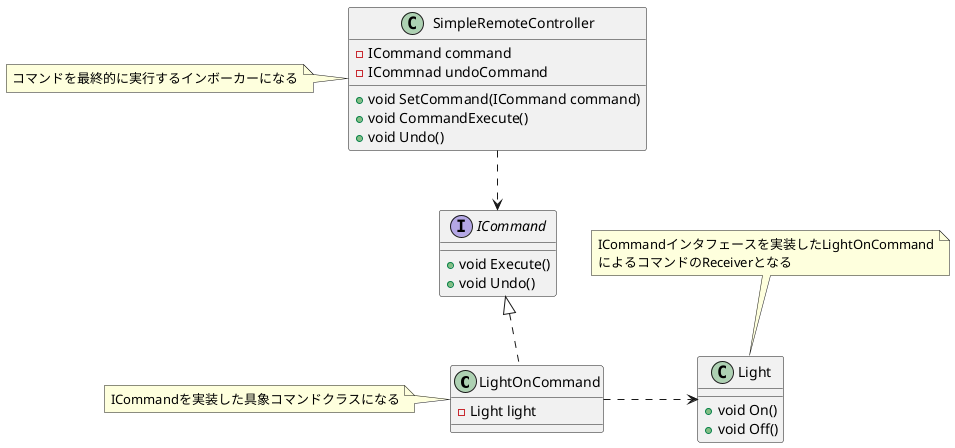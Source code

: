 @startuml

LightOnCommand .up.|> ICommand

LightOnCommand .right.> Light

SimpleRemoteController ..> ICommand

interface ICommand {
    + void Execute()
    + void Undo()
}

class LightOnCommand {
    - Light light
}

class Light {
    + void On()
    + void Off()
}

class SimpleRemoteController {
    - ICommand command
    - ICommnad undoCommand
    + void SetCommand(ICommand command)
    + void CommandExecute()
    + void Undo()
}

note top of Light 
    ICommandインタフェースを実装したLightOnCommand
    によるコマンドのReceiverとなる
end note

note left of LightOnCommand
    ICommandを実装した具象コマンドクラスになる
end note

note left of SimpleRemoteController 
    コマンドを最終的に実行するインボーカーになる
end note
@enduml